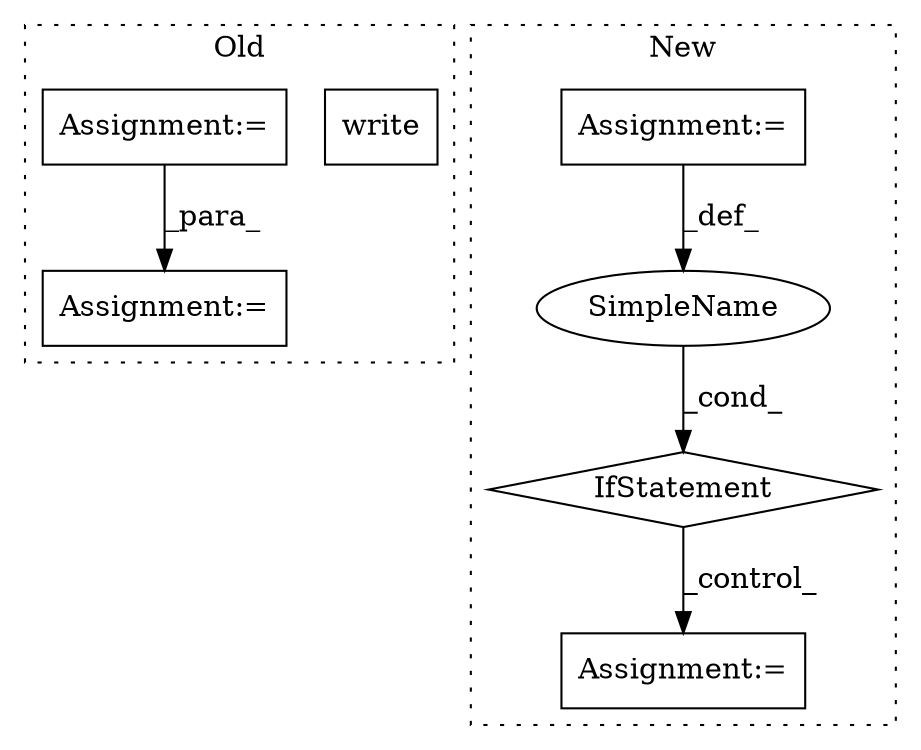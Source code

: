 digraph G {
subgraph cluster0 {
1 [label="write" a="32" s="1184,1203" l="6,1" shape="box"];
6 [label="Assignment:=" a="7" s="1255,1356" l="57,2" shape="box"];
7 [label="Assignment:=" a="7" s="1068" l="5" shape="box"];
label = "Old";
style="dotted";
}
subgraph cluster1 {
2 [label="IfStatement" a="25" s="2408,2623" l="4,2" shape="diamond"];
3 [label="Assignment:=" a="7" s="2787" l="39" shape="box"];
4 [label="SimpleName" a="42" s="" l="" shape="ellipse"];
5 [label="Assignment:=" a="7" s="2594" l="26" shape="box"];
label = "New";
style="dotted";
}
2 -> 3 [label="_control_"];
4 -> 2 [label="_cond_"];
5 -> 4 [label="_def_"];
7 -> 6 [label="_para_"];
}